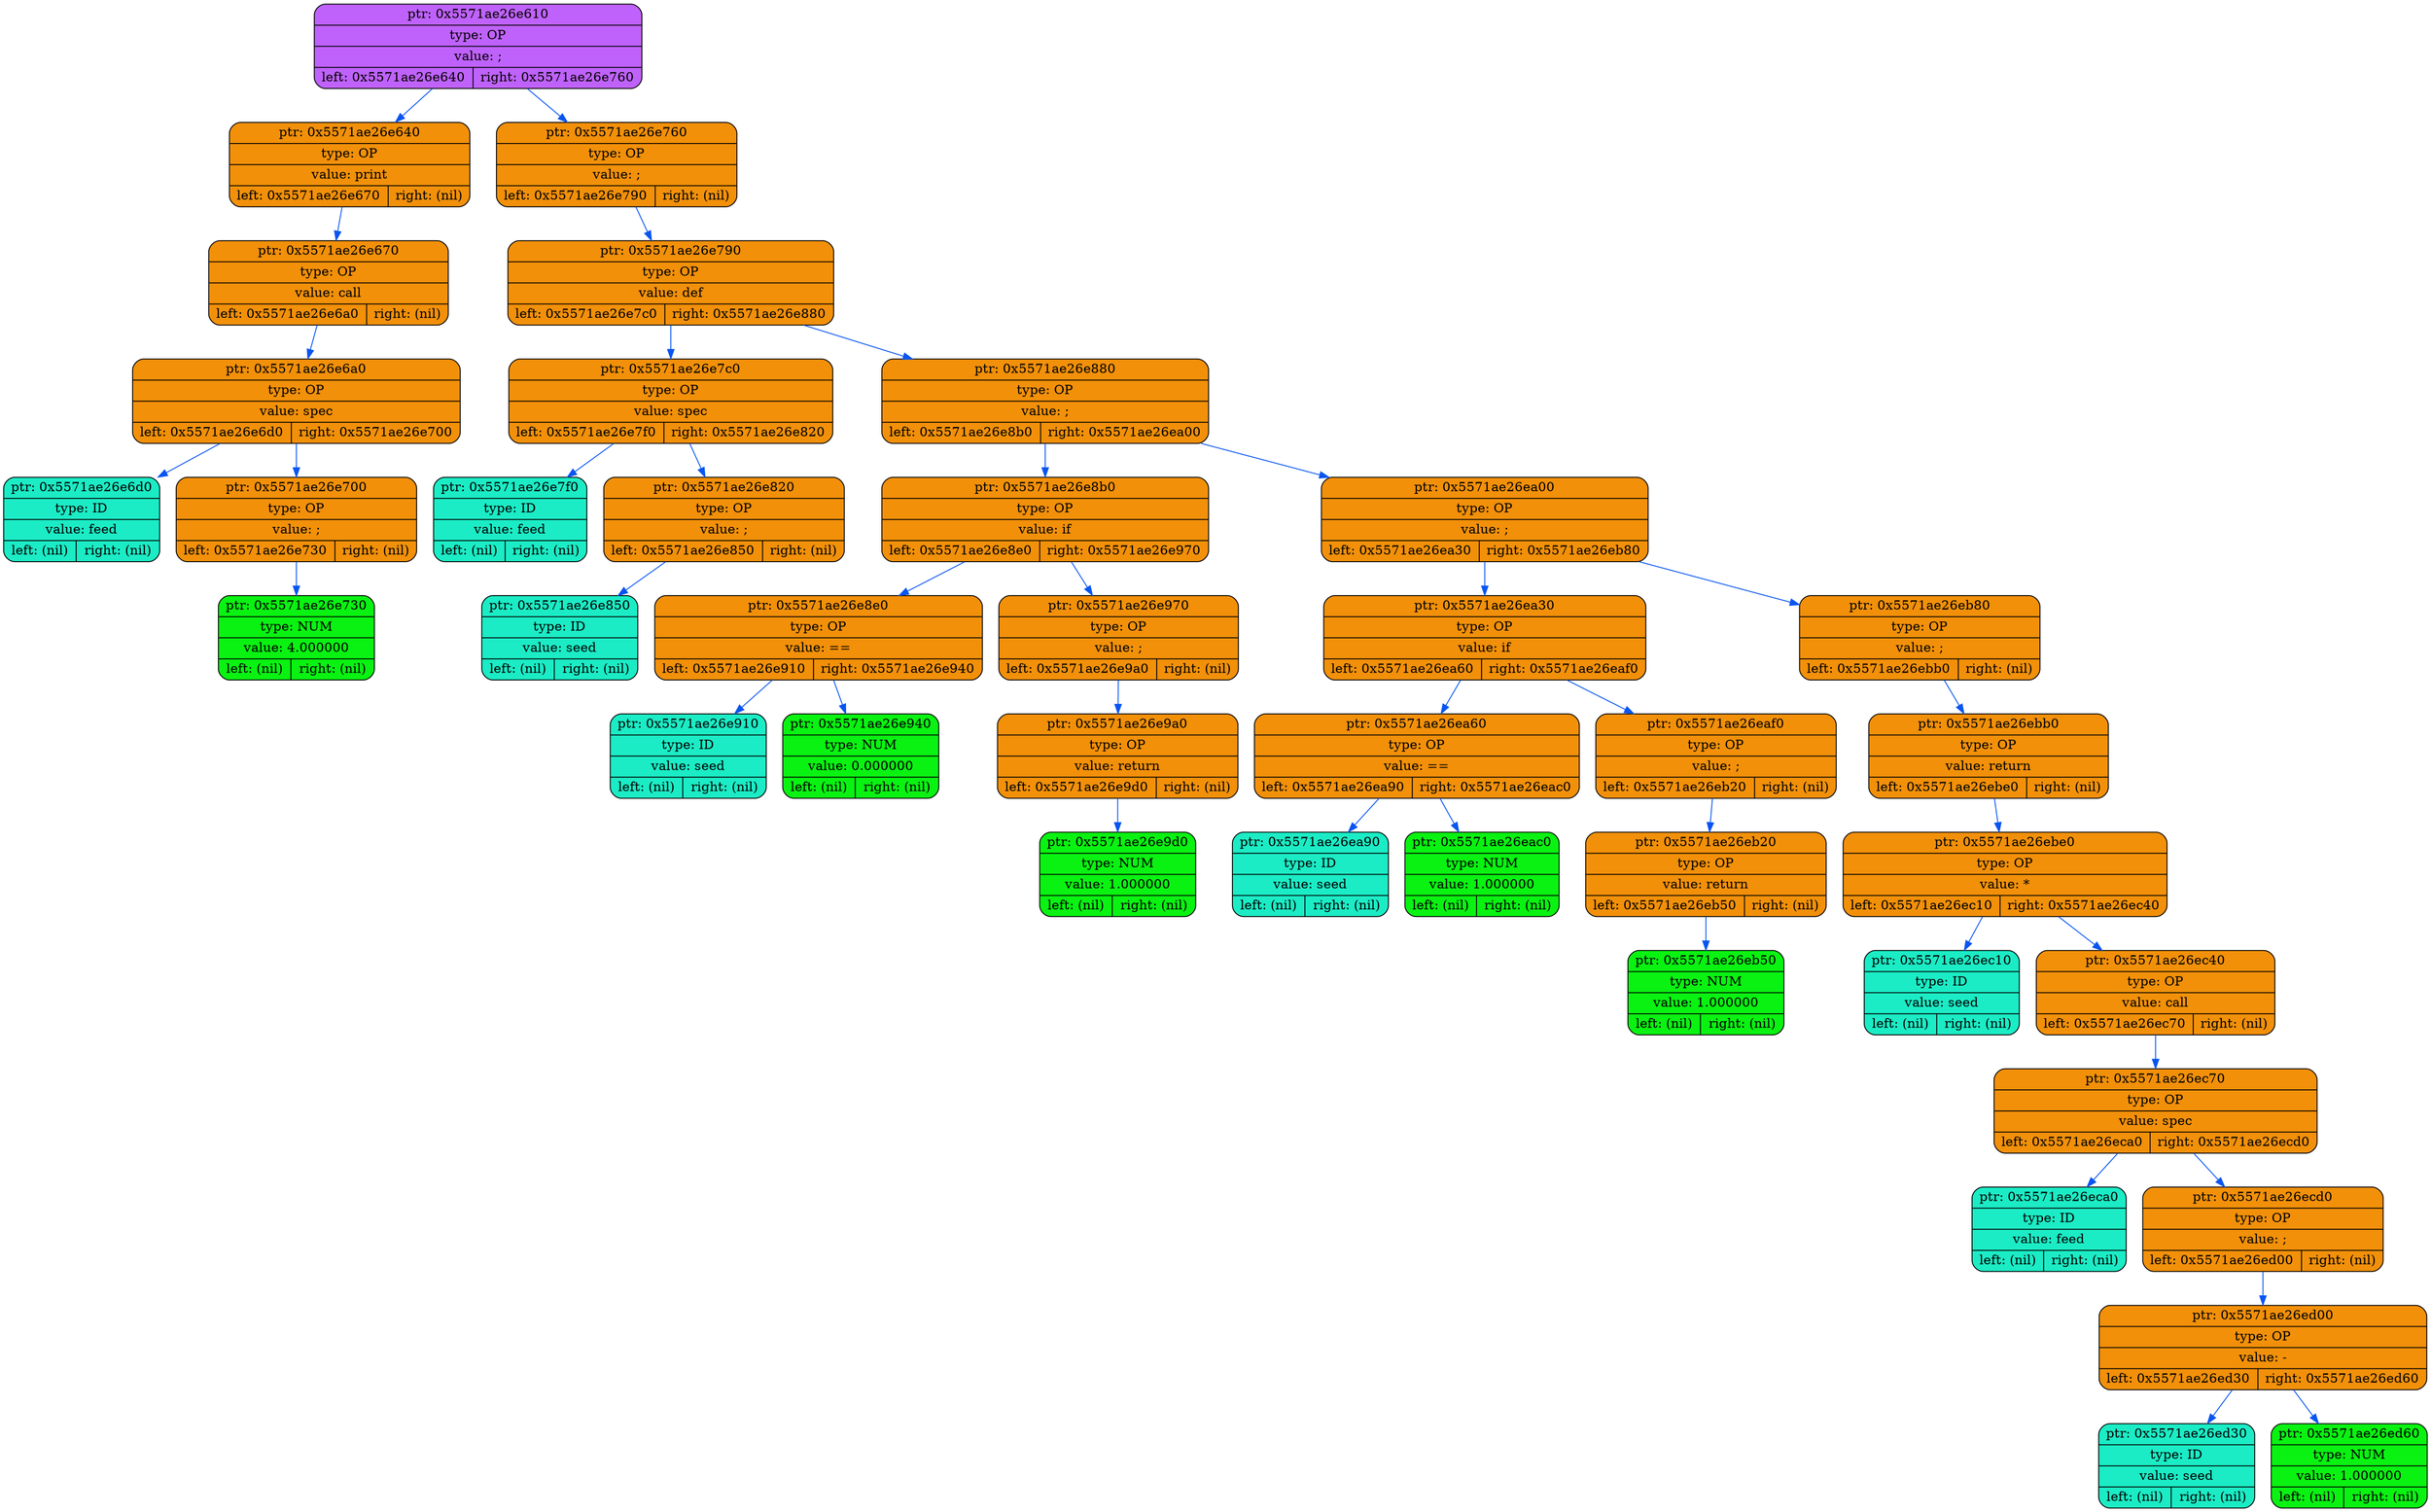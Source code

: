 digraph
{
    rankdir=TP

        node0x5571ae26e610[shape=record,style="rounded,filled",fillcolor="#BF62FC",label="{ ptr: 0x5571ae26e610 | type: OP | value: ;| { left: 0x5571ae26e640 | right: 0x5571ae26e760 }}"];
    node0x5571ae26e610 -> node0x5571ae26e640[color="#0855F0"]
    node0x5571ae26e640[shape=record,style="rounded,filled",fillcolor="#F2900A",label="{ ptr: 0x5571ae26e640 | type: OP | value: print| { left: 0x5571ae26e670 | right: (nil) }}"];
    node0x5571ae26e640 -> node0x5571ae26e670[color="#0855F0"]
    node0x5571ae26e670[shape=record,style="rounded,filled",fillcolor="#F2900A",label="{ ptr: 0x5571ae26e670 | type: OP | value: call| { left: 0x5571ae26e6a0 | right: (nil) }}"];
    node0x5571ae26e670 -> node0x5571ae26e6a0[color="#0855F0"]
    node0x5571ae26e6a0[shape=record,style="rounded,filled",fillcolor="#F2900A",label="{ ptr: 0x5571ae26e6a0 | type: OP | value: spec| { left: 0x5571ae26e6d0 | right: 0x5571ae26e700 }}"];
    node0x5571ae26e6a0 -> node0x5571ae26e6d0[color="#0855F0"]
    node0x5571ae26e6d0[shape=record,style="rounded,filled",fillcolor="#1BECC5",label="{ ptr: 0x5571ae26e6d0 | type: ID | value: feed| { left: (nil) | right: (nil) }}"];
    node0x5571ae26e6a0 -> node0x5571ae26e700[color="#0855F0"]
    node0x5571ae26e700[shape=record,style="rounded,filled",fillcolor="#F2900A",label="{ ptr: 0x5571ae26e700 | type: OP | value: ;| { left: 0x5571ae26e730 | right: (nil) }}"];
    node0x5571ae26e700 -> node0x5571ae26e730[color="#0855F0"]
    node0x5571ae26e730[shape=record,style="rounded,filled",fillcolor="#0AF212",label="{ ptr: 0x5571ae26e730 | type: NUM | value: 4.000000| { left: (nil) | right: (nil) }}"];
    node0x5571ae26e610 -> node0x5571ae26e760[color="#0855F0"]
    node0x5571ae26e760[shape=record,style="rounded,filled",fillcolor="#F2900A",label="{ ptr: 0x5571ae26e760 | type: OP | value: ;| { left: 0x5571ae26e790 | right: (nil) }}"];
    node0x5571ae26e760 -> node0x5571ae26e790[color="#0855F0"]
    node0x5571ae26e790[shape=record,style="rounded,filled",fillcolor="#F2900A",label="{ ptr: 0x5571ae26e790 | type: OP | value: def| { left: 0x5571ae26e7c0 | right: 0x5571ae26e880 }}"];
    node0x5571ae26e790 -> node0x5571ae26e7c0[color="#0855F0"]
    node0x5571ae26e7c0[shape=record,style="rounded,filled",fillcolor="#F2900A",label="{ ptr: 0x5571ae26e7c0 | type: OP | value: spec| { left: 0x5571ae26e7f0 | right: 0x5571ae26e820 }}"];
    node0x5571ae26e7c0 -> node0x5571ae26e7f0[color="#0855F0"]
    node0x5571ae26e7f0[shape=record,style="rounded,filled",fillcolor="#1BECC5",label="{ ptr: 0x5571ae26e7f0 | type: ID | value: feed| { left: (nil) | right: (nil) }}"];
    node0x5571ae26e7c0 -> node0x5571ae26e820[color="#0855F0"]
    node0x5571ae26e820[shape=record,style="rounded,filled",fillcolor="#F2900A",label="{ ptr: 0x5571ae26e820 | type: OP | value: ;| { left: 0x5571ae26e850 | right: (nil) }}"];
    node0x5571ae26e820 -> node0x5571ae26e850[color="#0855F0"]
    node0x5571ae26e850[shape=record,style="rounded,filled",fillcolor="#1BECC5",label="{ ptr: 0x5571ae26e850 | type: ID | value: seed| { left: (nil) | right: (nil) }}"];
    node0x5571ae26e790 -> node0x5571ae26e880[color="#0855F0"]
    node0x5571ae26e880[shape=record,style="rounded,filled",fillcolor="#F2900A",label="{ ptr: 0x5571ae26e880 | type: OP | value: ;| { left: 0x5571ae26e8b0 | right: 0x5571ae26ea00 }}"];
    node0x5571ae26e880 -> node0x5571ae26e8b0[color="#0855F0"]
    node0x5571ae26e8b0[shape=record,style="rounded,filled",fillcolor="#F2900A",label="{ ptr: 0x5571ae26e8b0 | type: OP | value: if| { left: 0x5571ae26e8e0 | right: 0x5571ae26e970 }}"];
    node0x5571ae26e8b0 -> node0x5571ae26e8e0[color="#0855F0"]
    node0x5571ae26e8e0[shape=record,style="rounded,filled",fillcolor="#F2900A",label="{ ptr: 0x5571ae26e8e0 | type: OP | value: ==| { left: 0x5571ae26e910 | right: 0x5571ae26e940 }}"];
    node0x5571ae26e8e0 -> node0x5571ae26e910[color="#0855F0"]
    node0x5571ae26e910[shape=record,style="rounded,filled",fillcolor="#1BECC5",label="{ ptr: 0x5571ae26e910 | type: ID | value: seed| { left: (nil) | right: (nil) }}"];
    node0x5571ae26e8e0 -> node0x5571ae26e940[color="#0855F0"]
    node0x5571ae26e940[shape=record,style="rounded,filled",fillcolor="#0AF212",label="{ ptr: 0x5571ae26e940 | type: NUM | value: 0.000000| { left: (nil) | right: (nil) }}"];
    node0x5571ae26e8b0 -> node0x5571ae26e970[color="#0855F0"]
    node0x5571ae26e970[shape=record,style="rounded,filled",fillcolor="#F2900A",label="{ ptr: 0x5571ae26e970 | type: OP | value: ;| { left: 0x5571ae26e9a0 | right: (nil) }}"];
    node0x5571ae26e970 -> node0x5571ae26e9a0[color="#0855F0"]
    node0x5571ae26e9a0[shape=record,style="rounded,filled",fillcolor="#F2900A",label="{ ptr: 0x5571ae26e9a0 | type: OP | value: return| { left: 0x5571ae26e9d0 | right: (nil) }}"];
    node0x5571ae26e9a0 -> node0x5571ae26e9d0[color="#0855F0"]
    node0x5571ae26e9d0[shape=record,style="rounded,filled",fillcolor="#0AF212",label="{ ptr: 0x5571ae26e9d0 | type: NUM | value: 1.000000| { left: (nil) | right: (nil) }}"];
    node0x5571ae26e880 -> node0x5571ae26ea00[color="#0855F0"]
    node0x5571ae26ea00[shape=record,style="rounded,filled",fillcolor="#F2900A",label="{ ptr: 0x5571ae26ea00 | type: OP | value: ;| { left: 0x5571ae26ea30 | right: 0x5571ae26eb80 }}"];
    node0x5571ae26ea00 -> node0x5571ae26ea30[color="#0855F0"]
    node0x5571ae26ea30[shape=record,style="rounded,filled",fillcolor="#F2900A",label="{ ptr: 0x5571ae26ea30 | type: OP | value: if| { left: 0x5571ae26ea60 | right: 0x5571ae26eaf0 }}"];
    node0x5571ae26ea30 -> node0x5571ae26ea60[color="#0855F0"]
    node0x5571ae26ea60[shape=record,style="rounded,filled",fillcolor="#F2900A",label="{ ptr: 0x5571ae26ea60 | type: OP | value: ==| { left: 0x5571ae26ea90 | right: 0x5571ae26eac0 }}"];
    node0x5571ae26ea60 -> node0x5571ae26ea90[color="#0855F0"]
    node0x5571ae26ea90[shape=record,style="rounded,filled",fillcolor="#1BECC5",label="{ ptr: 0x5571ae26ea90 | type: ID | value: seed| { left: (nil) | right: (nil) }}"];
    node0x5571ae26ea60 -> node0x5571ae26eac0[color="#0855F0"]
    node0x5571ae26eac0[shape=record,style="rounded,filled",fillcolor="#0AF212",label="{ ptr: 0x5571ae26eac0 | type: NUM | value: 1.000000| { left: (nil) | right: (nil) }}"];
    node0x5571ae26ea30 -> node0x5571ae26eaf0[color="#0855F0"]
    node0x5571ae26eaf0[shape=record,style="rounded,filled",fillcolor="#F2900A",label="{ ptr: 0x5571ae26eaf0 | type: OP | value: ;| { left: 0x5571ae26eb20 | right: (nil) }}"];
    node0x5571ae26eaf0 -> node0x5571ae26eb20[color="#0855F0"]
    node0x5571ae26eb20[shape=record,style="rounded,filled",fillcolor="#F2900A",label="{ ptr: 0x5571ae26eb20 | type: OP | value: return| { left: 0x5571ae26eb50 | right: (nil) }}"];
    node0x5571ae26eb20 -> node0x5571ae26eb50[color="#0855F0"]
    node0x5571ae26eb50[shape=record,style="rounded,filled",fillcolor="#0AF212",label="{ ptr: 0x5571ae26eb50 | type: NUM | value: 1.000000| { left: (nil) | right: (nil) }}"];
    node0x5571ae26ea00 -> node0x5571ae26eb80[color="#0855F0"]
    node0x5571ae26eb80[shape=record,style="rounded,filled",fillcolor="#F2900A",label="{ ptr: 0x5571ae26eb80 | type: OP | value: ;| { left: 0x5571ae26ebb0 | right: (nil) }}"];
    node0x5571ae26eb80 -> node0x5571ae26ebb0[color="#0855F0"]
    node0x5571ae26ebb0[shape=record,style="rounded,filled",fillcolor="#F2900A",label="{ ptr: 0x5571ae26ebb0 | type: OP | value: return| { left: 0x5571ae26ebe0 | right: (nil) }}"];
    node0x5571ae26ebb0 -> node0x5571ae26ebe0[color="#0855F0"]
    node0x5571ae26ebe0[shape=record,style="rounded,filled",fillcolor="#F2900A",label="{ ptr: 0x5571ae26ebe0 | type: OP | value: *| { left: 0x5571ae26ec10 | right: 0x5571ae26ec40 }}"];
    node0x5571ae26ebe0 -> node0x5571ae26ec10[color="#0855F0"]
    node0x5571ae26ec10[shape=record,style="rounded,filled",fillcolor="#1BECC5",label="{ ptr: 0x5571ae26ec10 | type: ID | value: seed| { left: (nil) | right: (nil) }}"];
    node0x5571ae26ebe0 -> node0x5571ae26ec40[color="#0855F0"]
    node0x5571ae26ec40[shape=record,style="rounded,filled",fillcolor="#F2900A",label="{ ptr: 0x5571ae26ec40 | type: OP | value: call| { left: 0x5571ae26ec70 | right: (nil) }}"];
    node0x5571ae26ec40 -> node0x5571ae26ec70[color="#0855F0"]
    node0x5571ae26ec70[shape=record,style="rounded,filled",fillcolor="#F2900A",label="{ ptr: 0x5571ae26ec70 | type: OP | value: spec| { left: 0x5571ae26eca0 | right: 0x5571ae26ecd0 }}"];
    node0x5571ae26ec70 -> node0x5571ae26eca0[color="#0855F0"]
    node0x5571ae26eca0[shape=record,style="rounded,filled",fillcolor="#1BECC5",label="{ ptr: 0x5571ae26eca0 | type: ID | value: feed| { left: (nil) | right: (nil) }}"];
    node0x5571ae26ec70 -> node0x5571ae26ecd0[color="#0855F0"]
    node0x5571ae26ecd0[shape=record,style="rounded,filled",fillcolor="#F2900A",label="{ ptr: 0x5571ae26ecd0 | type: OP | value: ;| { left: 0x5571ae26ed00 | right: (nil) }}"];
    node0x5571ae26ecd0 -> node0x5571ae26ed00[color="#0855F0"]
    node0x5571ae26ed00[shape=record,style="rounded,filled",fillcolor="#F2900A",label="{ ptr: 0x5571ae26ed00 | type: OP | value: -| { left: 0x5571ae26ed30 | right: 0x5571ae26ed60 }}"];
    node0x5571ae26ed00 -> node0x5571ae26ed30[color="#0855F0"]
    node0x5571ae26ed30[shape=record,style="rounded,filled",fillcolor="#1BECC5",label="{ ptr: 0x5571ae26ed30 | type: ID | value: seed| { left: (nil) | right: (nil) }}"];
    node0x5571ae26ed00 -> node0x5571ae26ed60[color="#0855F0"]
    node0x5571ae26ed60[shape=record,style="rounded,filled",fillcolor="#0AF212",label="{ ptr: 0x5571ae26ed60 | type: NUM | value: 1.000000| { left: (nil) | right: (nil) }}"];
}
